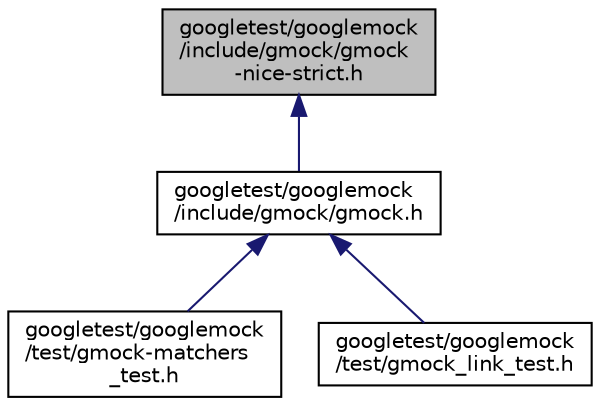 digraph "googletest/googlemock/include/gmock/gmock-nice-strict.h"
{
  edge [fontname="Helvetica",fontsize="10",labelfontname="Helvetica",labelfontsize="10"];
  node [fontname="Helvetica",fontsize="10",shape=record];
  Node73 [label="googletest/googlemock\l/include/gmock/gmock\l-nice-strict.h",height=0.2,width=0.4,color="black", fillcolor="grey75", style="filled", fontcolor="black"];
  Node73 -> Node74 [dir="back",color="midnightblue",fontsize="10",style="solid",fontname="Helvetica"];
  Node74 [label="googletest/googlemock\l/include/gmock/gmock.h",height=0.2,width=0.4,color="black", fillcolor="white", style="filled",URL="$gmock_8h.html"];
  Node74 -> Node75 [dir="back",color="midnightblue",fontsize="10",style="solid",fontname="Helvetica"];
  Node75 [label="googletest/googlemock\l/test/gmock-matchers\l_test.h",height=0.2,width=0.4,color="black", fillcolor="white", style="filled",URL="$gmock-matchers__test_8h.html"];
  Node74 -> Node76 [dir="back",color="midnightblue",fontsize="10",style="solid",fontname="Helvetica"];
  Node76 [label="googletest/googlemock\l/test/gmock_link_test.h",height=0.2,width=0.4,color="black", fillcolor="white", style="filled",URL="$gmock__link__test_8h.html"];
}
